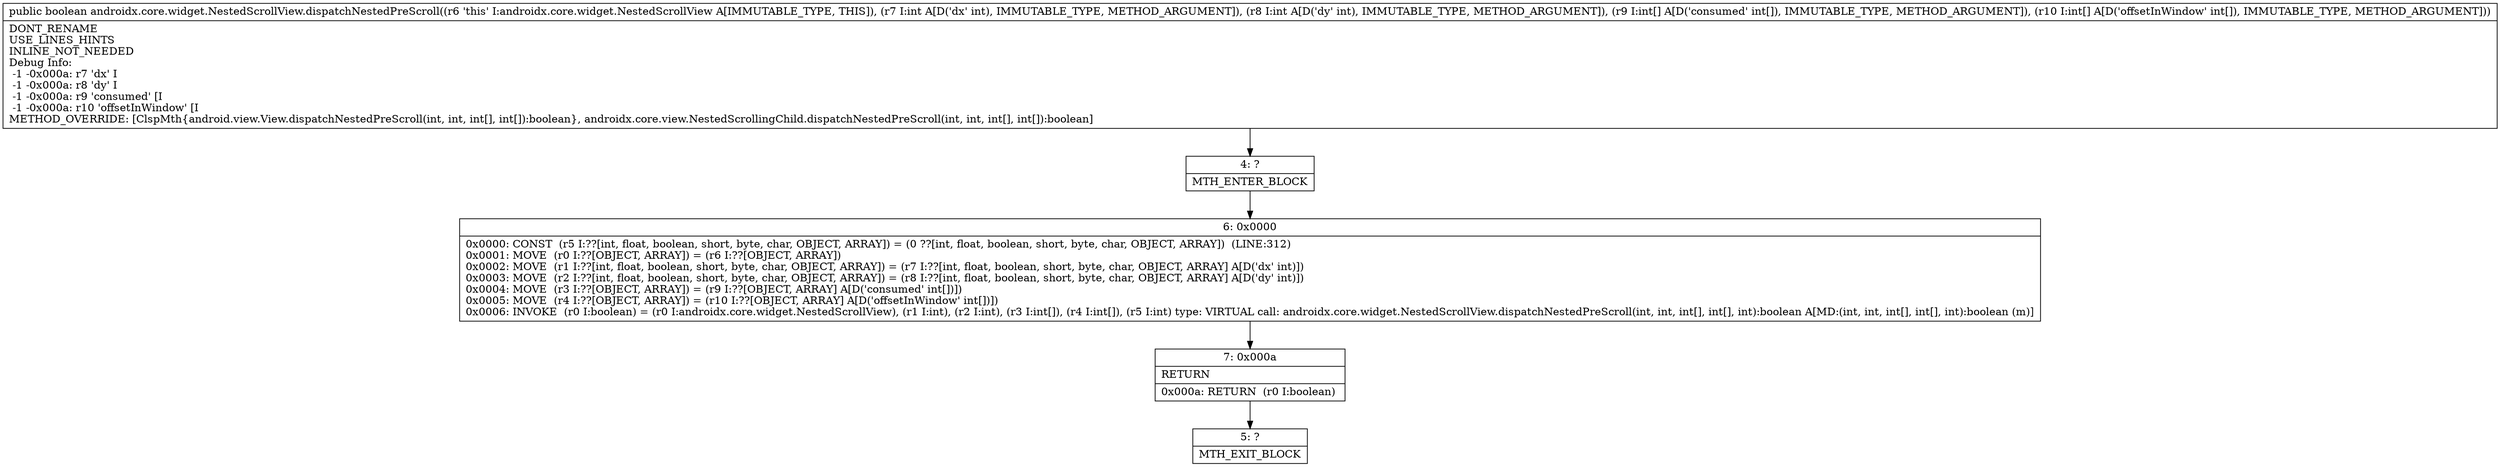 digraph "CFG forandroidx.core.widget.NestedScrollView.dispatchNestedPreScroll(II[I[I)Z" {
Node_4 [shape=record,label="{4\:\ ?|MTH_ENTER_BLOCK\l}"];
Node_6 [shape=record,label="{6\:\ 0x0000|0x0000: CONST  (r5 I:??[int, float, boolean, short, byte, char, OBJECT, ARRAY]) = (0 ??[int, float, boolean, short, byte, char, OBJECT, ARRAY])  (LINE:312)\l0x0001: MOVE  (r0 I:??[OBJECT, ARRAY]) = (r6 I:??[OBJECT, ARRAY]) \l0x0002: MOVE  (r1 I:??[int, float, boolean, short, byte, char, OBJECT, ARRAY]) = (r7 I:??[int, float, boolean, short, byte, char, OBJECT, ARRAY] A[D('dx' int)]) \l0x0003: MOVE  (r2 I:??[int, float, boolean, short, byte, char, OBJECT, ARRAY]) = (r8 I:??[int, float, boolean, short, byte, char, OBJECT, ARRAY] A[D('dy' int)]) \l0x0004: MOVE  (r3 I:??[OBJECT, ARRAY]) = (r9 I:??[OBJECT, ARRAY] A[D('consumed' int[])]) \l0x0005: MOVE  (r4 I:??[OBJECT, ARRAY]) = (r10 I:??[OBJECT, ARRAY] A[D('offsetInWindow' int[])]) \l0x0006: INVOKE  (r0 I:boolean) = (r0 I:androidx.core.widget.NestedScrollView), (r1 I:int), (r2 I:int), (r3 I:int[]), (r4 I:int[]), (r5 I:int) type: VIRTUAL call: androidx.core.widget.NestedScrollView.dispatchNestedPreScroll(int, int, int[], int[], int):boolean A[MD:(int, int, int[], int[], int):boolean (m)]\l}"];
Node_7 [shape=record,label="{7\:\ 0x000a|RETURN\l|0x000a: RETURN  (r0 I:boolean) \l}"];
Node_5 [shape=record,label="{5\:\ ?|MTH_EXIT_BLOCK\l}"];
MethodNode[shape=record,label="{public boolean androidx.core.widget.NestedScrollView.dispatchNestedPreScroll((r6 'this' I:androidx.core.widget.NestedScrollView A[IMMUTABLE_TYPE, THIS]), (r7 I:int A[D('dx' int), IMMUTABLE_TYPE, METHOD_ARGUMENT]), (r8 I:int A[D('dy' int), IMMUTABLE_TYPE, METHOD_ARGUMENT]), (r9 I:int[] A[D('consumed' int[]), IMMUTABLE_TYPE, METHOD_ARGUMENT]), (r10 I:int[] A[D('offsetInWindow' int[]), IMMUTABLE_TYPE, METHOD_ARGUMENT]))  | DONT_RENAME\lUSE_LINES_HINTS\lINLINE_NOT_NEEDED\lDebug Info:\l  \-1 \-0x000a: r7 'dx' I\l  \-1 \-0x000a: r8 'dy' I\l  \-1 \-0x000a: r9 'consumed' [I\l  \-1 \-0x000a: r10 'offsetInWindow' [I\lMETHOD_OVERRIDE: [ClspMth\{android.view.View.dispatchNestedPreScroll(int, int, int[], int[]):boolean\}, androidx.core.view.NestedScrollingChild.dispatchNestedPreScroll(int, int, int[], int[]):boolean]\l}"];
MethodNode -> Node_4;Node_4 -> Node_6;
Node_6 -> Node_7;
Node_7 -> Node_5;
}

